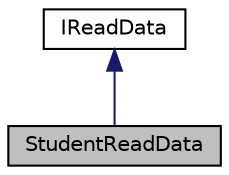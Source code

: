 digraph "StudentReadData"
{
 // LATEX_PDF_SIZE
  edge [fontname="Helvetica",fontsize="10",labelfontname="Helvetica",labelfontsize="10"];
  node [fontname="Helvetica",fontsize="10",shape=record];
  Node1 [label="StudentReadData",height=0.2,width=0.4,color="black", fillcolor="grey75", style="filled", fontcolor="black",tooltip="Lớp đọc dữ liệu từ file cho Student."];
  Node2 -> Node1 [dir="back",color="midnightblue",fontsize="10",style="solid",fontname="Helvetica"];
  Node2 [label="IReadData",height=0.2,width=0.4,color="black", fillcolor="white", style="filled",URL="$classIReadData.html",tooltip="Interface cho các lớp đọc dữ liệu từ file."];
}
